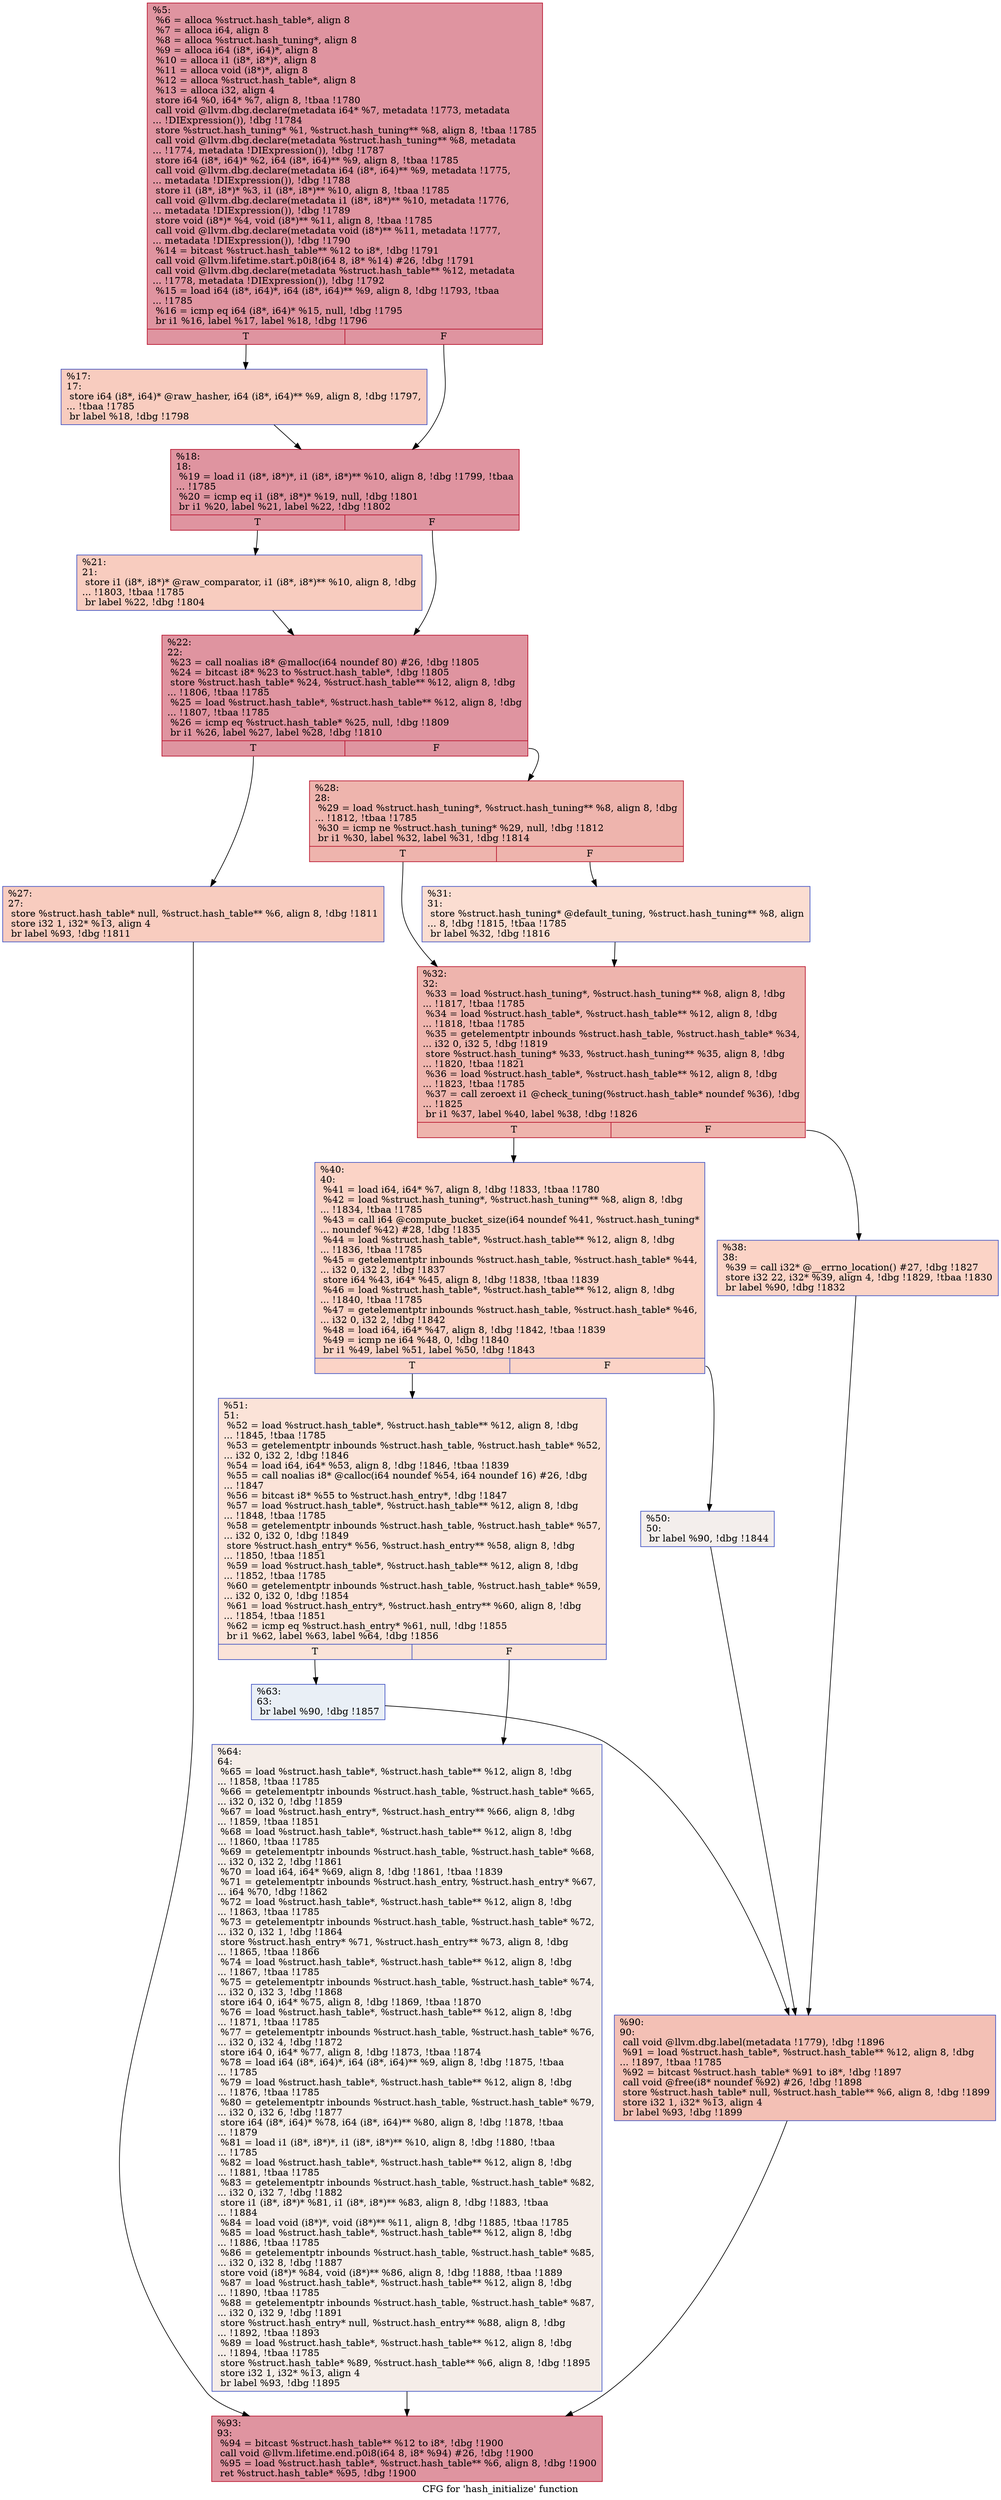 digraph "CFG for 'hash_initialize' function" {
	label="CFG for 'hash_initialize' function";

	Node0x19ae3b0 [shape=record,color="#b70d28ff", style=filled, fillcolor="#b70d2870",label="{%5:\l  %6 = alloca %struct.hash_table*, align 8\l  %7 = alloca i64, align 8\l  %8 = alloca %struct.hash_tuning*, align 8\l  %9 = alloca i64 (i8*, i64)*, align 8\l  %10 = alloca i1 (i8*, i8*)*, align 8\l  %11 = alloca void (i8*)*, align 8\l  %12 = alloca %struct.hash_table*, align 8\l  %13 = alloca i32, align 4\l  store i64 %0, i64* %7, align 8, !tbaa !1780\l  call void @llvm.dbg.declare(metadata i64* %7, metadata !1773, metadata\l... !DIExpression()), !dbg !1784\l  store %struct.hash_tuning* %1, %struct.hash_tuning** %8, align 8, !tbaa !1785\l  call void @llvm.dbg.declare(metadata %struct.hash_tuning** %8, metadata\l... !1774, metadata !DIExpression()), !dbg !1787\l  store i64 (i8*, i64)* %2, i64 (i8*, i64)** %9, align 8, !tbaa !1785\l  call void @llvm.dbg.declare(metadata i64 (i8*, i64)** %9, metadata !1775,\l... metadata !DIExpression()), !dbg !1788\l  store i1 (i8*, i8*)* %3, i1 (i8*, i8*)** %10, align 8, !tbaa !1785\l  call void @llvm.dbg.declare(metadata i1 (i8*, i8*)** %10, metadata !1776,\l... metadata !DIExpression()), !dbg !1789\l  store void (i8*)* %4, void (i8*)** %11, align 8, !tbaa !1785\l  call void @llvm.dbg.declare(metadata void (i8*)** %11, metadata !1777,\l... metadata !DIExpression()), !dbg !1790\l  %14 = bitcast %struct.hash_table** %12 to i8*, !dbg !1791\l  call void @llvm.lifetime.start.p0i8(i64 8, i8* %14) #26, !dbg !1791\l  call void @llvm.dbg.declare(metadata %struct.hash_table** %12, metadata\l... !1778, metadata !DIExpression()), !dbg !1792\l  %15 = load i64 (i8*, i64)*, i64 (i8*, i64)** %9, align 8, !dbg !1793, !tbaa\l... !1785\l  %16 = icmp eq i64 (i8*, i64)* %15, null, !dbg !1795\l  br i1 %16, label %17, label %18, !dbg !1796\l|{<s0>T|<s1>F}}"];
	Node0x19ae3b0:s0 -> Node0x19ae490;
	Node0x19ae3b0:s1 -> Node0x19ae4e0;
	Node0x19ae490 [shape=record,color="#3d50c3ff", style=filled, fillcolor="#f08b6e70",label="{%17:\l17:                                               \l  store i64 (i8*, i64)* @raw_hasher, i64 (i8*, i64)** %9, align 8, !dbg !1797,\l... !tbaa !1785\l  br label %18, !dbg !1798\l}"];
	Node0x19ae490 -> Node0x19ae4e0;
	Node0x19ae4e0 [shape=record,color="#b70d28ff", style=filled, fillcolor="#b70d2870",label="{%18:\l18:                                               \l  %19 = load i1 (i8*, i8*)*, i1 (i8*, i8*)** %10, align 8, !dbg !1799, !tbaa\l... !1785\l  %20 = icmp eq i1 (i8*, i8*)* %19, null, !dbg !1801\l  br i1 %20, label %21, label %22, !dbg !1802\l|{<s0>T|<s1>F}}"];
	Node0x19ae4e0:s0 -> Node0x19ae530;
	Node0x19ae4e0:s1 -> Node0x19ae580;
	Node0x19ae530 [shape=record,color="#3d50c3ff", style=filled, fillcolor="#f08b6e70",label="{%21:\l21:                                               \l  store i1 (i8*, i8*)* @raw_comparator, i1 (i8*, i8*)** %10, align 8, !dbg\l... !1803, !tbaa !1785\l  br label %22, !dbg !1804\l}"];
	Node0x19ae530 -> Node0x19ae580;
	Node0x19ae580 [shape=record,color="#b70d28ff", style=filled, fillcolor="#b70d2870",label="{%22:\l22:                                               \l  %23 = call noalias i8* @malloc(i64 noundef 80) #26, !dbg !1805\l  %24 = bitcast i8* %23 to %struct.hash_table*, !dbg !1805\l  store %struct.hash_table* %24, %struct.hash_table** %12, align 8, !dbg\l... !1806, !tbaa !1785\l  %25 = load %struct.hash_table*, %struct.hash_table** %12, align 8, !dbg\l... !1807, !tbaa !1785\l  %26 = icmp eq %struct.hash_table* %25, null, !dbg !1809\l  br i1 %26, label %27, label %28, !dbg !1810\l|{<s0>T|<s1>F}}"];
	Node0x19ae580:s0 -> Node0x19ae5d0;
	Node0x19ae580:s1 -> Node0x19ae620;
	Node0x19ae5d0 [shape=record,color="#3d50c3ff", style=filled, fillcolor="#f08b6e70",label="{%27:\l27:                                               \l  store %struct.hash_table* null, %struct.hash_table** %6, align 8, !dbg !1811\l  store i32 1, i32* %13, align 4\l  br label %93, !dbg !1811\l}"];
	Node0x19ae5d0 -> Node0x19ae940;
	Node0x19ae620 [shape=record,color="#b70d28ff", style=filled, fillcolor="#d8564670",label="{%28:\l28:                                               \l  %29 = load %struct.hash_tuning*, %struct.hash_tuning** %8, align 8, !dbg\l... !1812, !tbaa !1785\l  %30 = icmp ne %struct.hash_tuning* %29, null, !dbg !1812\l  br i1 %30, label %32, label %31, !dbg !1814\l|{<s0>T|<s1>F}}"];
	Node0x19ae620:s0 -> Node0x19ae6c0;
	Node0x19ae620:s1 -> Node0x19ae670;
	Node0x19ae670 [shape=record,color="#3d50c3ff", style=filled, fillcolor="#f7b39670",label="{%31:\l31:                                               \l  store %struct.hash_tuning* @default_tuning, %struct.hash_tuning** %8, align\l... 8, !dbg !1815, !tbaa !1785\l  br label %32, !dbg !1816\l}"];
	Node0x19ae670 -> Node0x19ae6c0;
	Node0x19ae6c0 [shape=record,color="#b70d28ff", style=filled, fillcolor="#d8564670",label="{%32:\l32:                                               \l  %33 = load %struct.hash_tuning*, %struct.hash_tuning** %8, align 8, !dbg\l... !1817, !tbaa !1785\l  %34 = load %struct.hash_table*, %struct.hash_table** %12, align 8, !dbg\l... !1818, !tbaa !1785\l  %35 = getelementptr inbounds %struct.hash_table, %struct.hash_table* %34,\l... i32 0, i32 5, !dbg !1819\l  store %struct.hash_tuning* %33, %struct.hash_tuning** %35, align 8, !dbg\l... !1820, !tbaa !1821\l  %36 = load %struct.hash_table*, %struct.hash_table** %12, align 8, !dbg\l... !1823, !tbaa !1785\l  %37 = call zeroext i1 @check_tuning(%struct.hash_table* noundef %36), !dbg\l... !1825\l  br i1 %37, label %40, label %38, !dbg !1826\l|{<s0>T|<s1>F}}"];
	Node0x19ae6c0:s0 -> Node0x19ae760;
	Node0x19ae6c0:s1 -> Node0x19ae710;
	Node0x19ae710 [shape=record,color="#3d50c3ff", style=filled, fillcolor="#f59c7d70",label="{%38:\l38:                                               \l  %39 = call i32* @__errno_location() #27, !dbg !1827\l  store i32 22, i32* %39, align 4, !dbg !1829, !tbaa !1830\l  br label %90, !dbg !1832\l}"];
	Node0x19ae710 -> Node0x19ae8f0;
	Node0x19ae760 [shape=record,color="#3d50c3ff", style=filled, fillcolor="#f59c7d70",label="{%40:\l40:                                               \l  %41 = load i64, i64* %7, align 8, !dbg !1833, !tbaa !1780\l  %42 = load %struct.hash_tuning*, %struct.hash_tuning** %8, align 8, !dbg\l... !1834, !tbaa !1785\l  %43 = call i64 @compute_bucket_size(i64 noundef %41, %struct.hash_tuning*\l... noundef %42) #28, !dbg !1835\l  %44 = load %struct.hash_table*, %struct.hash_table** %12, align 8, !dbg\l... !1836, !tbaa !1785\l  %45 = getelementptr inbounds %struct.hash_table, %struct.hash_table* %44,\l... i32 0, i32 2, !dbg !1837\l  store i64 %43, i64* %45, align 8, !dbg !1838, !tbaa !1839\l  %46 = load %struct.hash_table*, %struct.hash_table** %12, align 8, !dbg\l... !1840, !tbaa !1785\l  %47 = getelementptr inbounds %struct.hash_table, %struct.hash_table* %46,\l... i32 0, i32 2, !dbg !1842\l  %48 = load i64, i64* %47, align 8, !dbg !1842, !tbaa !1839\l  %49 = icmp ne i64 %48, 0, !dbg !1840\l  br i1 %49, label %51, label %50, !dbg !1843\l|{<s0>T|<s1>F}}"];
	Node0x19ae760:s0 -> Node0x19ae800;
	Node0x19ae760:s1 -> Node0x19ae7b0;
	Node0x19ae7b0 [shape=record,color="#3d50c3ff", style=filled, fillcolor="#e3d9d370",label="{%50:\l50:                                               \l  br label %90, !dbg !1844\l}"];
	Node0x19ae7b0 -> Node0x19ae8f0;
	Node0x19ae800 [shape=record,color="#3d50c3ff", style=filled, fillcolor="#f6bfa670",label="{%51:\l51:                                               \l  %52 = load %struct.hash_table*, %struct.hash_table** %12, align 8, !dbg\l... !1845, !tbaa !1785\l  %53 = getelementptr inbounds %struct.hash_table, %struct.hash_table* %52,\l... i32 0, i32 2, !dbg !1846\l  %54 = load i64, i64* %53, align 8, !dbg !1846, !tbaa !1839\l  %55 = call noalias i8* @calloc(i64 noundef %54, i64 noundef 16) #26, !dbg\l... !1847\l  %56 = bitcast i8* %55 to %struct.hash_entry*, !dbg !1847\l  %57 = load %struct.hash_table*, %struct.hash_table** %12, align 8, !dbg\l... !1848, !tbaa !1785\l  %58 = getelementptr inbounds %struct.hash_table, %struct.hash_table* %57,\l... i32 0, i32 0, !dbg !1849\l  store %struct.hash_entry* %56, %struct.hash_entry** %58, align 8, !dbg\l... !1850, !tbaa !1851\l  %59 = load %struct.hash_table*, %struct.hash_table** %12, align 8, !dbg\l... !1852, !tbaa !1785\l  %60 = getelementptr inbounds %struct.hash_table, %struct.hash_table* %59,\l... i32 0, i32 0, !dbg !1854\l  %61 = load %struct.hash_entry*, %struct.hash_entry** %60, align 8, !dbg\l... !1854, !tbaa !1851\l  %62 = icmp eq %struct.hash_entry* %61, null, !dbg !1855\l  br i1 %62, label %63, label %64, !dbg !1856\l|{<s0>T|<s1>F}}"];
	Node0x19ae800:s0 -> Node0x19ae850;
	Node0x19ae800:s1 -> Node0x19ae8a0;
	Node0x19ae850 [shape=record,color="#3d50c3ff", style=filled, fillcolor="#cedaeb70",label="{%63:\l63:                                               \l  br label %90, !dbg !1857\l}"];
	Node0x19ae850 -> Node0x19ae8f0;
	Node0x19ae8a0 [shape=record,color="#3d50c3ff", style=filled, fillcolor="#e8d6cc70",label="{%64:\l64:                                               \l  %65 = load %struct.hash_table*, %struct.hash_table** %12, align 8, !dbg\l... !1858, !tbaa !1785\l  %66 = getelementptr inbounds %struct.hash_table, %struct.hash_table* %65,\l... i32 0, i32 0, !dbg !1859\l  %67 = load %struct.hash_entry*, %struct.hash_entry** %66, align 8, !dbg\l... !1859, !tbaa !1851\l  %68 = load %struct.hash_table*, %struct.hash_table** %12, align 8, !dbg\l... !1860, !tbaa !1785\l  %69 = getelementptr inbounds %struct.hash_table, %struct.hash_table* %68,\l... i32 0, i32 2, !dbg !1861\l  %70 = load i64, i64* %69, align 8, !dbg !1861, !tbaa !1839\l  %71 = getelementptr inbounds %struct.hash_entry, %struct.hash_entry* %67,\l... i64 %70, !dbg !1862\l  %72 = load %struct.hash_table*, %struct.hash_table** %12, align 8, !dbg\l... !1863, !tbaa !1785\l  %73 = getelementptr inbounds %struct.hash_table, %struct.hash_table* %72,\l... i32 0, i32 1, !dbg !1864\l  store %struct.hash_entry* %71, %struct.hash_entry** %73, align 8, !dbg\l... !1865, !tbaa !1866\l  %74 = load %struct.hash_table*, %struct.hash_table** %12, align 8, !dbg\l... !1867, !tbaa !1785\l  %75 = getelementptr inbounds %struct.hash_table, %struct.hash_table* %74,\l... i32 0, i32 3, !dbg !1868\l  store i64 0, i64* %75, align 8, !dbg !1869, !tbaa !1870\l  %76 = load %struct.hash_table*, %struct.hash_table** %12, align 8, !dbg\l... !1871, !tbaa !1785\l  %77 = getelementptr inbounds %struct.hash_table, %struct.hash_table* %76,\l... i32 0, i32 4, !dbg !1872\l  store i64 0, i64* %77, align 8, !dbg !1873, !tbaa !1874\l  %78 = load i64 (i8*, i64)*, i64 (i8*, i64)** %9, align 8, !dbg !1875, !tbaa\l... !1785\l  %79 = load %struct.hash_table*, %struct.hash_table** %12, align 8, !dbg\l... !1876, !tbaa !1785\l  %80 = getelementptr inbounds %struct.hash_table, %struct.hash_table* %79,\l... i32 0, i32 6, !dbg !1877\l  store i64 (i8*, i64)* %78, i64 (i8*, i64)** %80, align 8, !dbg !1878, !tbaa\l... !1879\l  %81 = load i1 (i8*, i8*)*, i1 (i8*, i8*)** %10, align 8, !dbg !1880, !tbaa\l... !1785\l  %82 = load %struct.hash_table*, %struct.hash_table** %12, align 8, !dbg\l... !1881, !tbaa !1785\l  %83 = getelementptr inbounds %struct.hash_table, %struct.hash_table* %82,\l... i32 0, i32 7, !dbg !1882\l  store i1 (i8*, i8*)* %81, i1 (i8*, i8*)** %83, align 8, !dbg !1883, !tbaa\l... !1884\l  %84 = load void (i8*)*, void (i8*)** %11, align 8, !dbg !1885, !tbaa !1785\l  %85 = load %struct.hash_table*, %struct.hash_table** %12, align 8, !dbg\l... !1886, !tbaa !1785\l  %86 = getelementptr inbounds %struct.hash_table, %struct.hash_table* %85,\l... i32 0, i32 8, !dbg !1887\l  store void (i8*)* %84, void (i8*)** %86, align 8, !dbg !1888, !tbaa !1889\l  %87 = load %struct.hash_table*, %struct.hash_table** %12, align 8, !dbg\l... !1890, !tbaa !1785\l  %88 = getelementptr inbounds %struct.hash_table, %struct.hash_table* %87,\l... i32 0, i32 9, !dbg !1891\l  store %struct.hash_entry* null, %struct.hash_entry** %88, align 8, !dbg\l... !1892, !tbaa !1893\l  %89 = load %struct.hash_table*, %struct.hash_table** %12, align 8, !dbg\l... !1894, !tbaa !1785\l  store %struct.hash_table* %89, %struct.hash_table** %6, align 8, !dbg !1895\l  store i32 1, i32* %13, align 4\l  br label %93, !dbg !1895\l}"];
	Node0x19ae8a0 -> Node0x19ae940;
	Node0x19ae8f0 [shape=record,color="#3d50c3ff", style=filled, fillcolor="#e5705870",label="{%90:\l90:                                               \l  call void @llvm.dbg.label(metadata !1779), !dbg !1896\l  %91 = load %struct.hash_table*, %struct.hash_table** %12, align 8, !dbg\l... !1897, !tbaa !1785\l  %92 = bitcast %struct.hash_table* %91 to i8*, !dbg !1897\l  call void @free(i8* noundef %92) #26, !dbg !1898\l  store %struct.hash_table* null, %struct.hash_table** %6, align 8, !dbg !1899\l  store i32 1, i32* %13, align 4\l  br label %93, !dbg !1899\l}"];
	Node0x19ae8f0 -> Node0x19ae940;
	Node0x19ae940 [shape=record,color="#b70d28ff", style=filled, fillcolor="#b70d2870",label="{%93:\l93:                                               \l  %94 = bitcast %struct.hash_table** %12 to i8*, !dbg !1900\l  call void @llvm.lifetime.end.p0i8(i64 8, i8* %94) #26, !dbg !1900\l  %95 = load %struct.hash_table*, %struct.hash_table** %6, align 8, !dbg !1900\l  ret %struct.hash_table* %95, !dbg !1900\l}"];
}
